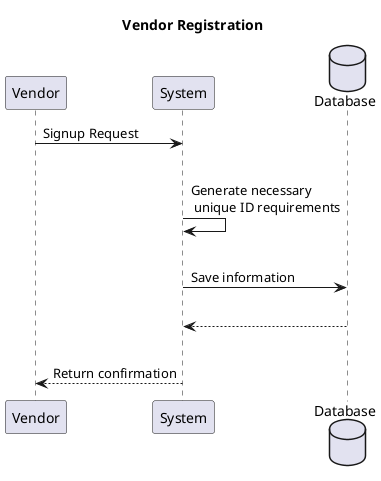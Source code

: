 @startuml
'https://plantuml.com/sequence-diagram
title Vendor Registration
participant Vendor as vendor
participant System as sys
database Database as db

vendor -> sys: Signup Request
|||
sys -> sys: Generate necessary \n unique ID requirements
|||
sys -> db: Save information
|||
return
|||
sys --> vendor: Return confirmation
@enduml